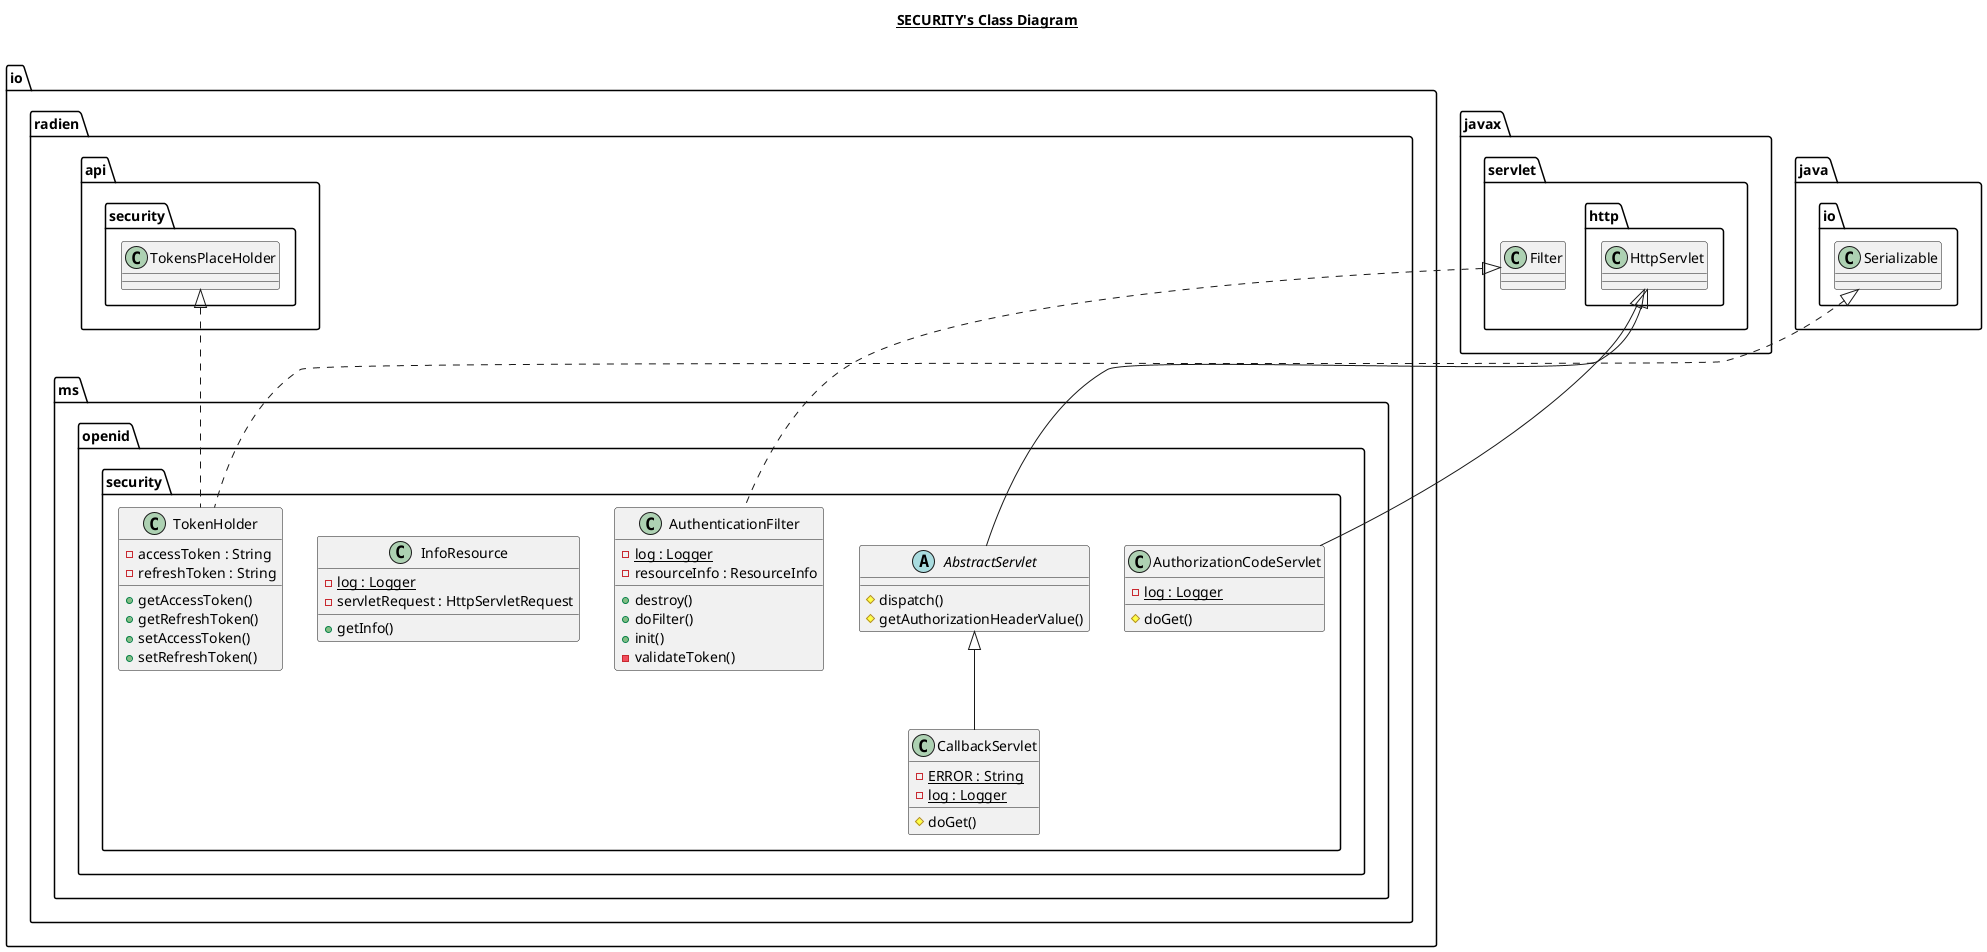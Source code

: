 @startuml

title __SECURITY's Class Diagram__\n

  namespace io.radien.ms.openid.security {
    abstract class io.radien.ms.openid.security.AbstractServlet {
        # dispatch()
        # getAuthorizationHeaderValue()
    }
  }
  

  namespace io.radien.ms.openid.security {
    class io.radien.ms.openid.security.AuthenticationFilter {
        {static} - log : Logger
        - resourceInfo : ResourceInfo
        + destroy()
        + doFilter()
        + init()
        - validateToken()
    }
  }
  

  namespace io.radien.ms.openid.security {
    class io.radien.ms.openid.security.AuthorizationCodeServlet {
        {static} - log : Logger
        # doGet()
    }
  }
  

  namespace io.radien.ms.openid.security {
    class io.radien.ms.openid.security.CallbackServlet {
        {static} - ERROR : String
        {static} - log : Logger
        # doGet()
    }
  }
  

  namespace io.radien.ms.openid.security {
    class io.radien.ms.openid.security.InfoResource {
        {static} - log : Logger
        - servletRequest : HttpServletRequest
        + getInfo()
    }
  }
  

  namespace io.radien.ms.openid.security {
    class io.radien.ms.openid.security.TokenHolder {
        - accessToken : String
        - refreshToken : String
        + getAccessToken()
        + getRefreshToken()
        + setAccessToken()
        + setRefreshToken()
    }
  }
  

  io.radien.ms.openid.security.AbstractServlet -up-|> javax.servlet.http.HttpServlet
  io.radien.ms.openid.security.AuthenticationFilter .up.|> javax.servlet.Filter
  io.radien.ms.openid.security.AuthorizationCodeServlet -up-|> javax.servlet.http.HttpServlet
  io.radien.ms.openid.security.CallbackServlet -up-|> io.radien.ms.openid.security.AbstractServlet
  io.radien.ms.openid.security.TokenHolder .up.|> io.radien.api.security.TokensPlaceHolder
  io.radien.ms.openid.security.TokenHolder .up.|> java.io.Serializable







@enduml
